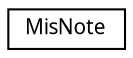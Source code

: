 digraph "Grafische Darstellung der Klassenhierarchie"
{
  edge [fontname="Sans",fontsize="10",labelfontname="Sans",labelfontsize="10"];
  node [fontname="Sans",fontsize="10",shape=record];
  rankdir="LR";
  Node0 [label="MisNote",height=0.2,width=0.4,color="black", fillcolor="white", style="filled",URL="$db/dfb/classMisNote.html"];
}
